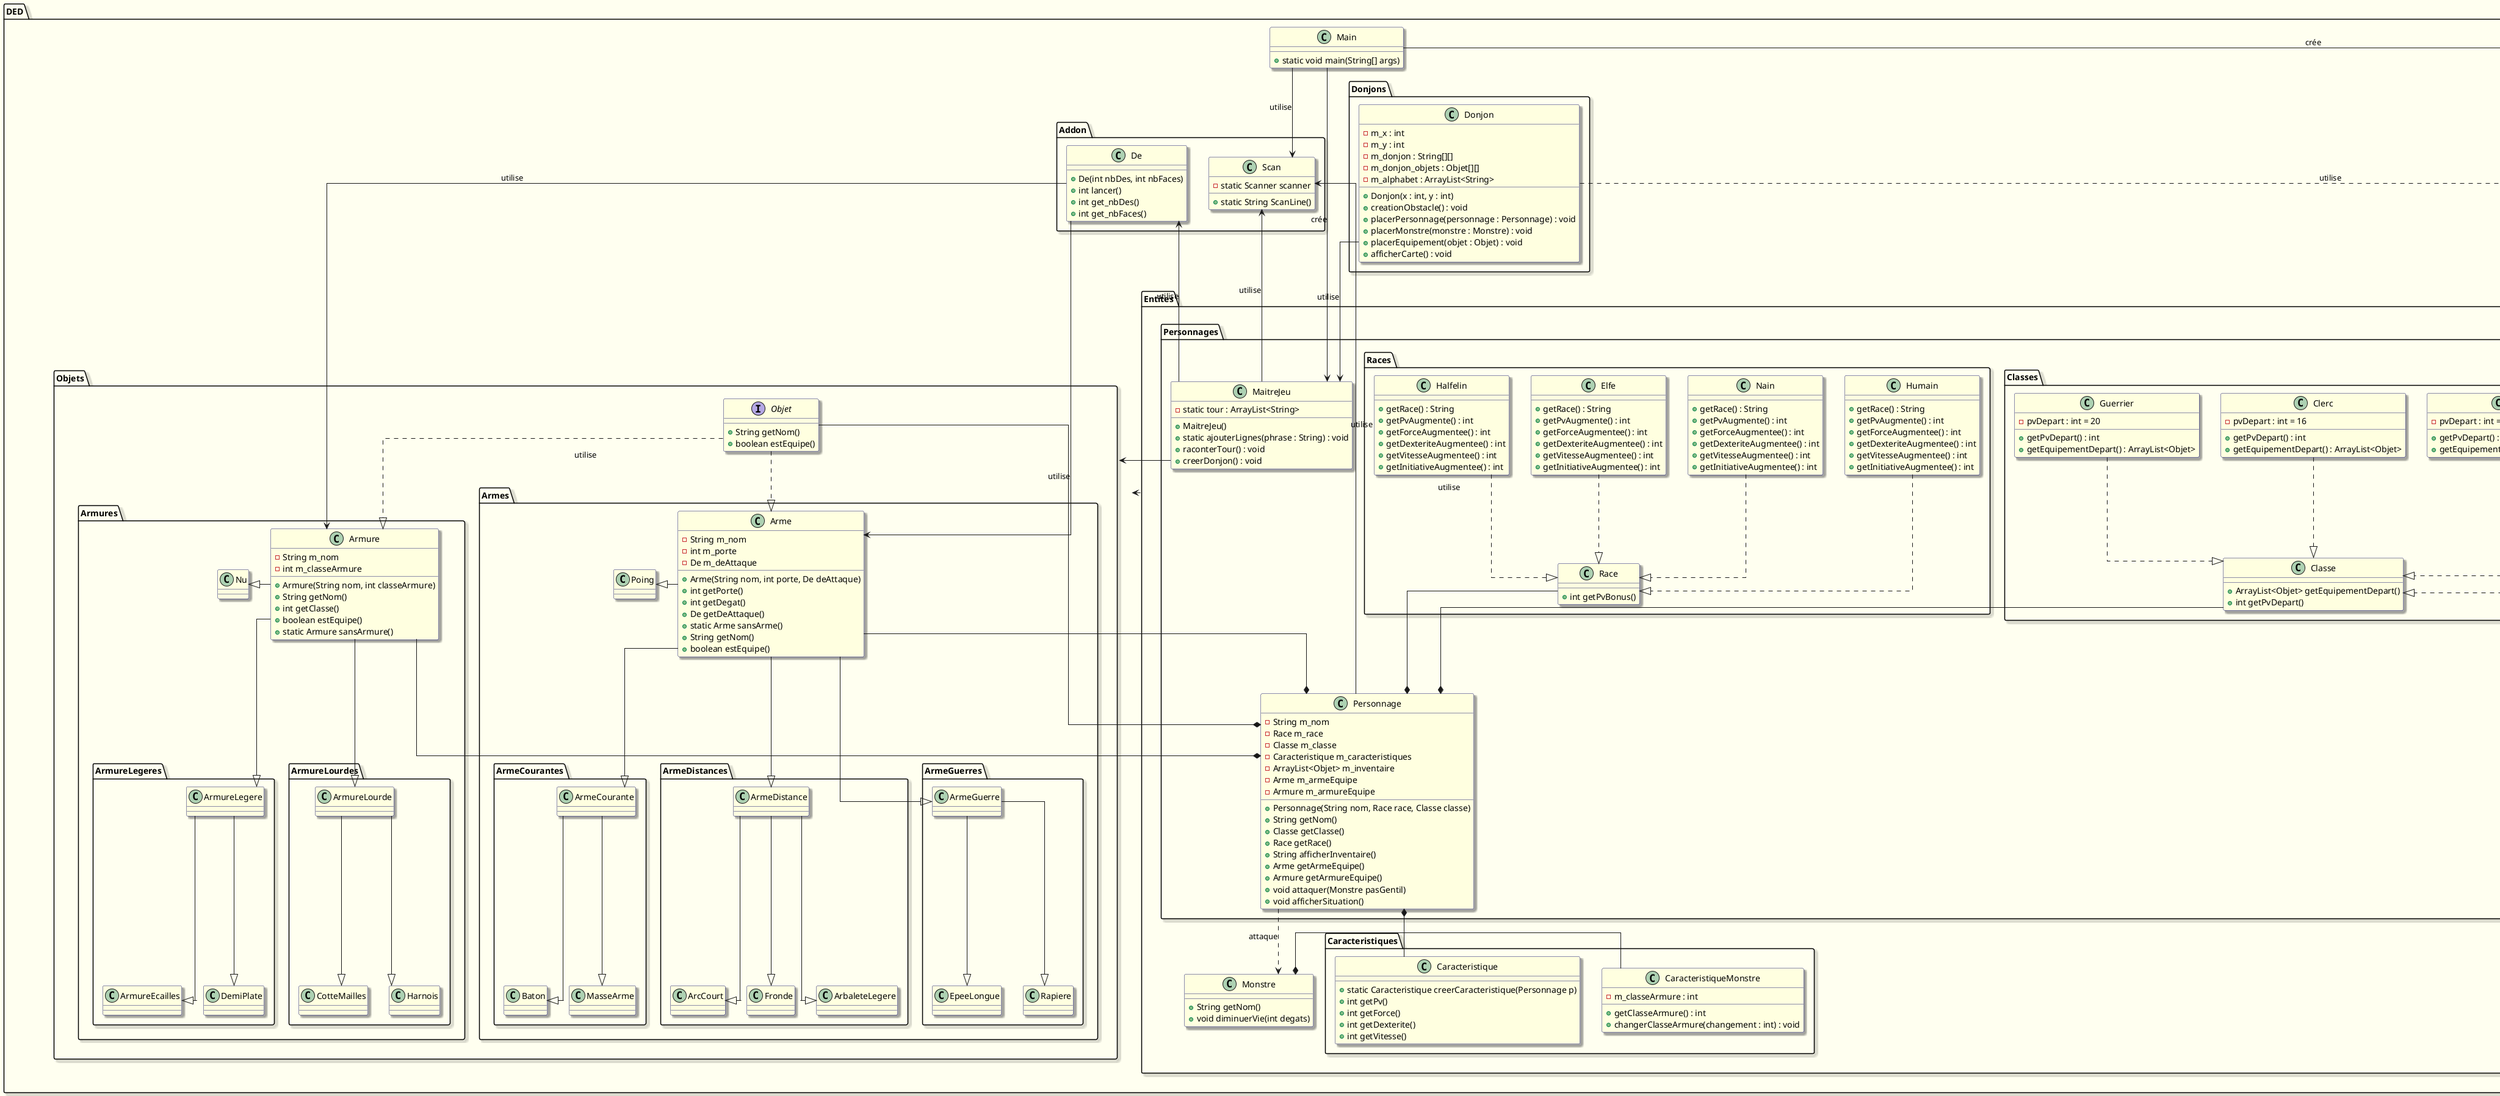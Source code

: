@startuml
skinparam backGroundColor Ivory
skinparam linetype ortho
skinparam shadowing true
skinparam groupInheritance 2
skinparam class {
    BackgroundColor LightYellow
    BorderColor MidnightBlue
}

' Packages
package DED {
    package Addon {
        class De {
            + De(int nbDes, int nbFaces)
            + int lancer()
            + int get_nbDes()
            + int get_nbFaces()
        }

        class Scan {
            - static Scanner scanner
            + static String ScanLine()
        }
    }
    package Entites {
        package Personnages {
            class Personnage {
                - String m_nom
                - Race m_race
                - Classe m_classe
                - Caracteristique m_caracteristiques
                - ArrayList<Objet> m_inventaire
                - Arme m_armeEquipe
                - Armure m_armureEquipe
                + Personnage(String nom, Race race, Classe classe)
                + String getNom()
                + Classe getClasse()
                + Race getRace()
                + String afficherInventaire()
                + Arme getArmeEquipe()
                + Armure getArmureEquipe()
                + void attaquer(Monstre pasGentil)
                + void afficherSituation()
            }

            package Classes {
                class Classe {
                    + ArrayList<Objet> getEquipementDepart()
                    + int getPvDepart()
                }
                class Clerc {
                        - pvDepart : int = 16
                        + getPvDepart() : int
                        + getEquipementDepart() : ArrayList<Objet>
                }
                class Guerrier {
                        - pvDepart : int = 20
                        + getPvDepart() : int
                        + getEquipementDepart() : ArrayList<Objet>
                    }
                class Magicien {
                        - pvDepart : int = 12
                        + getPvDepart() : int
                        + getEquipementDepart() : ArrayList<Objet>
                    }

                class Roublard {
                        - pvDepart : int = 16
                        + getPvDepart() : int
                        + getEquipementDepart() : ArrayList<Objet>
                    }
            }
            package Races {
                class Race {
                    + int getPvBonus()
                }
                class Elfe {
                    + getRace() : String
                    + getPvAugmente() : int
                    + getForceAugmentee() : int
                    + getDexteriteAugmentee() : int
                    + getVitesseAugmentee() : int
                    + getInitiativeAugmentee() : int
                }
                class Halfelin {
                    + getRace() : String
                    + getPvAugmente() : int
                    + getForceAugmentee() : int
                    + getDexteriteAugmentee() : int
                    + getVitesseAugmentee() : int
                    + getInitiativeAugmentee() : int
                }
                class Humain {
                    + getRace() : String
                    + getPvAugmente() : int
                    + getForceAugmentee() : int
                    + getDexteriteAugmentee() : int
                    + getVitesseAugmentee() : int
                    + getInitiativeAugmentee() : int
                }
                class Nain {
                    + getRace() : String
                    + getPvAugmente() : int
                    + getForceAugmentee() : int
                    + getDexteriteAugmentee() : int
                    + getVitesseAugmentee() : int
                    + getInitiativeAugmentee() : int
                }
            }

            class MaitreJeu {
                - static tour : ArrayList<String>
                + MaitreJeu()
                + static ajouterLignes(phrase : String) : void
                + raconterTour() : void
                + creerDonjon() : void
            }
        }

        class Monstre {
            + String getNom()
            + void diminuerVie(int degats)
        }

        package Caracteristiques {
            class Caracteristique {
                + static Caracteristique creerCaracteristique(Personnage p)
                + int getPv()
                + int getForce()
                + int getDexterite()
                + int getVitesse()
            }

            class CaracteristiqueMonstre {
                - m_classeArmure : int
                + getClasseArmure() : int
                + changerClasseArmure(changement : int) : void
            }
        }
    }

    package Objets {
        interface Objet {
            + String getNom()
            + boolean estEquipe()
        }
        package Armes {
            class Arme {
                - String m_nom
                - int m_porte
                - De m_deAttaque
                + Arme(String nom, int porte, De deAttaque)
                + int getPorte()
                + int getDegat()
                + De getDeAttaque()
                + static Arme sansArme()
                + String getNom()
                + boolean estEquipe()
            }
            class Poing
            package ArmeCourantes {
                class ArmeCourante
                class Baton
                class MasseArme
            }
            package ArmeDistances {
                class ArmeDistance
                class ArbaleteLegere
                class ArcCourt
                class Fronde
            }
            package ArmeGuerres {
                class ArmeGuerre
                class EpeeLongue
                class Rapiere
            }
        }
        package Armures {
            class Armure{
                - String m_nom
                - int m_classeArmure
                + Armure(String nom, int classeArmure)
                + String getNom()
                + int getClasse()
                + boolean estEquipe()
                + static Armure sansArmure()
            }
            class Nu
            package ArmureLegeres {
                class ArmureLegere
                class ArmureEcailles
                class DemiPlate
            }
            package ArmureLourdes {
                class ArmureLourde
                class CotteMailles
                class Harnois
            }
        }
    }

    class Main {
        + static void main(String[] args)
    }

    package Donjons {
        class Donjon {
            - m_x : int
            - m_y : int
            - m_donjon : String[][]
            - m_donjon_objets : Objet[][]
            - m_alphabet : ArrayList<String>
            + Donjon(x : int, y : int)
            + creationObstacle() : void
            + placerPersonnage(personnage : Personnage) : void
            + placerMonstre(monstre : Monstre) : void
            + placerEquipement(objet : Objet) : void
            + afficherCarte() : void
        }
    }
}

' Relations principales
Personnage *-up- Race
Personnage *-up- Classe
Personnage *-down- Caracteristique
Personnage *-left- Arme
Personnage *-left- Armure
Personnage *-down- Objet
Monstre *-right- CaracteristiqueMonstre

' Héritage des classes
  ' Classe
  Clerc ..|> Classe
  Guerrier ..|> Classe
  Magicien ..|> Classe
  Roublard ..|> Classe

  ' Race
  Elfe ..|> Race
  Halfelin ..|> Race
  Humain ..|> Race
  Nain ..|> Race

' Hiérarchie des Armes
  Arme --|> ArmeCourante
    ArmeCourante --|> Baton
    ArmeCourante --|> MasseArme

  Arme -left-|> Poing

  Arme --|> ArmeDistance
    ArmeDistance --|> ArbaleteLegere
    ArmeDistance --|> ArcCourt
    ArmeDistance --|> Fronde

  Arme --|> ArmeGuerre
    ArmeGuerre --|> EpeeLongue
    ArmeGuerre --|> Rapiere

' Hiérarchie des Armures
  Armure --|> ArmureLegere
    ArmureLegere --|> ArmureEcailles
    ArmureLegere --|> DemiPlate

  Armure --|> ArmureLourde
    ArmureLourde --|> CotteMailles
    ArmureLourde --|> Harnois

  Armure -left-|> Nu

' Liens entre objets et interfaces
Objet ..|> Arme
Objet ..|> Armure
De -down-> Armure : utilise
De -down-> Arme : utilise

' Interactions entre entités
Personnage .down.> Monstre : attaque
Scan <-down- Personnage : utilise

Scan <-down- MaitreJeu : utilise
MaitreJeu -up-> Objets : utilise
Donjon -down-> MaitreJeu : utilise
De <-down- MaitreJeu : utilise

Main -down-> Entites : crée
Main -down-> MaitreJeu : crée
Main -down-> Scan : utilise

Entites .left.> Objets : utilise
Donjon .down.> Entites : utilise


@enduml
